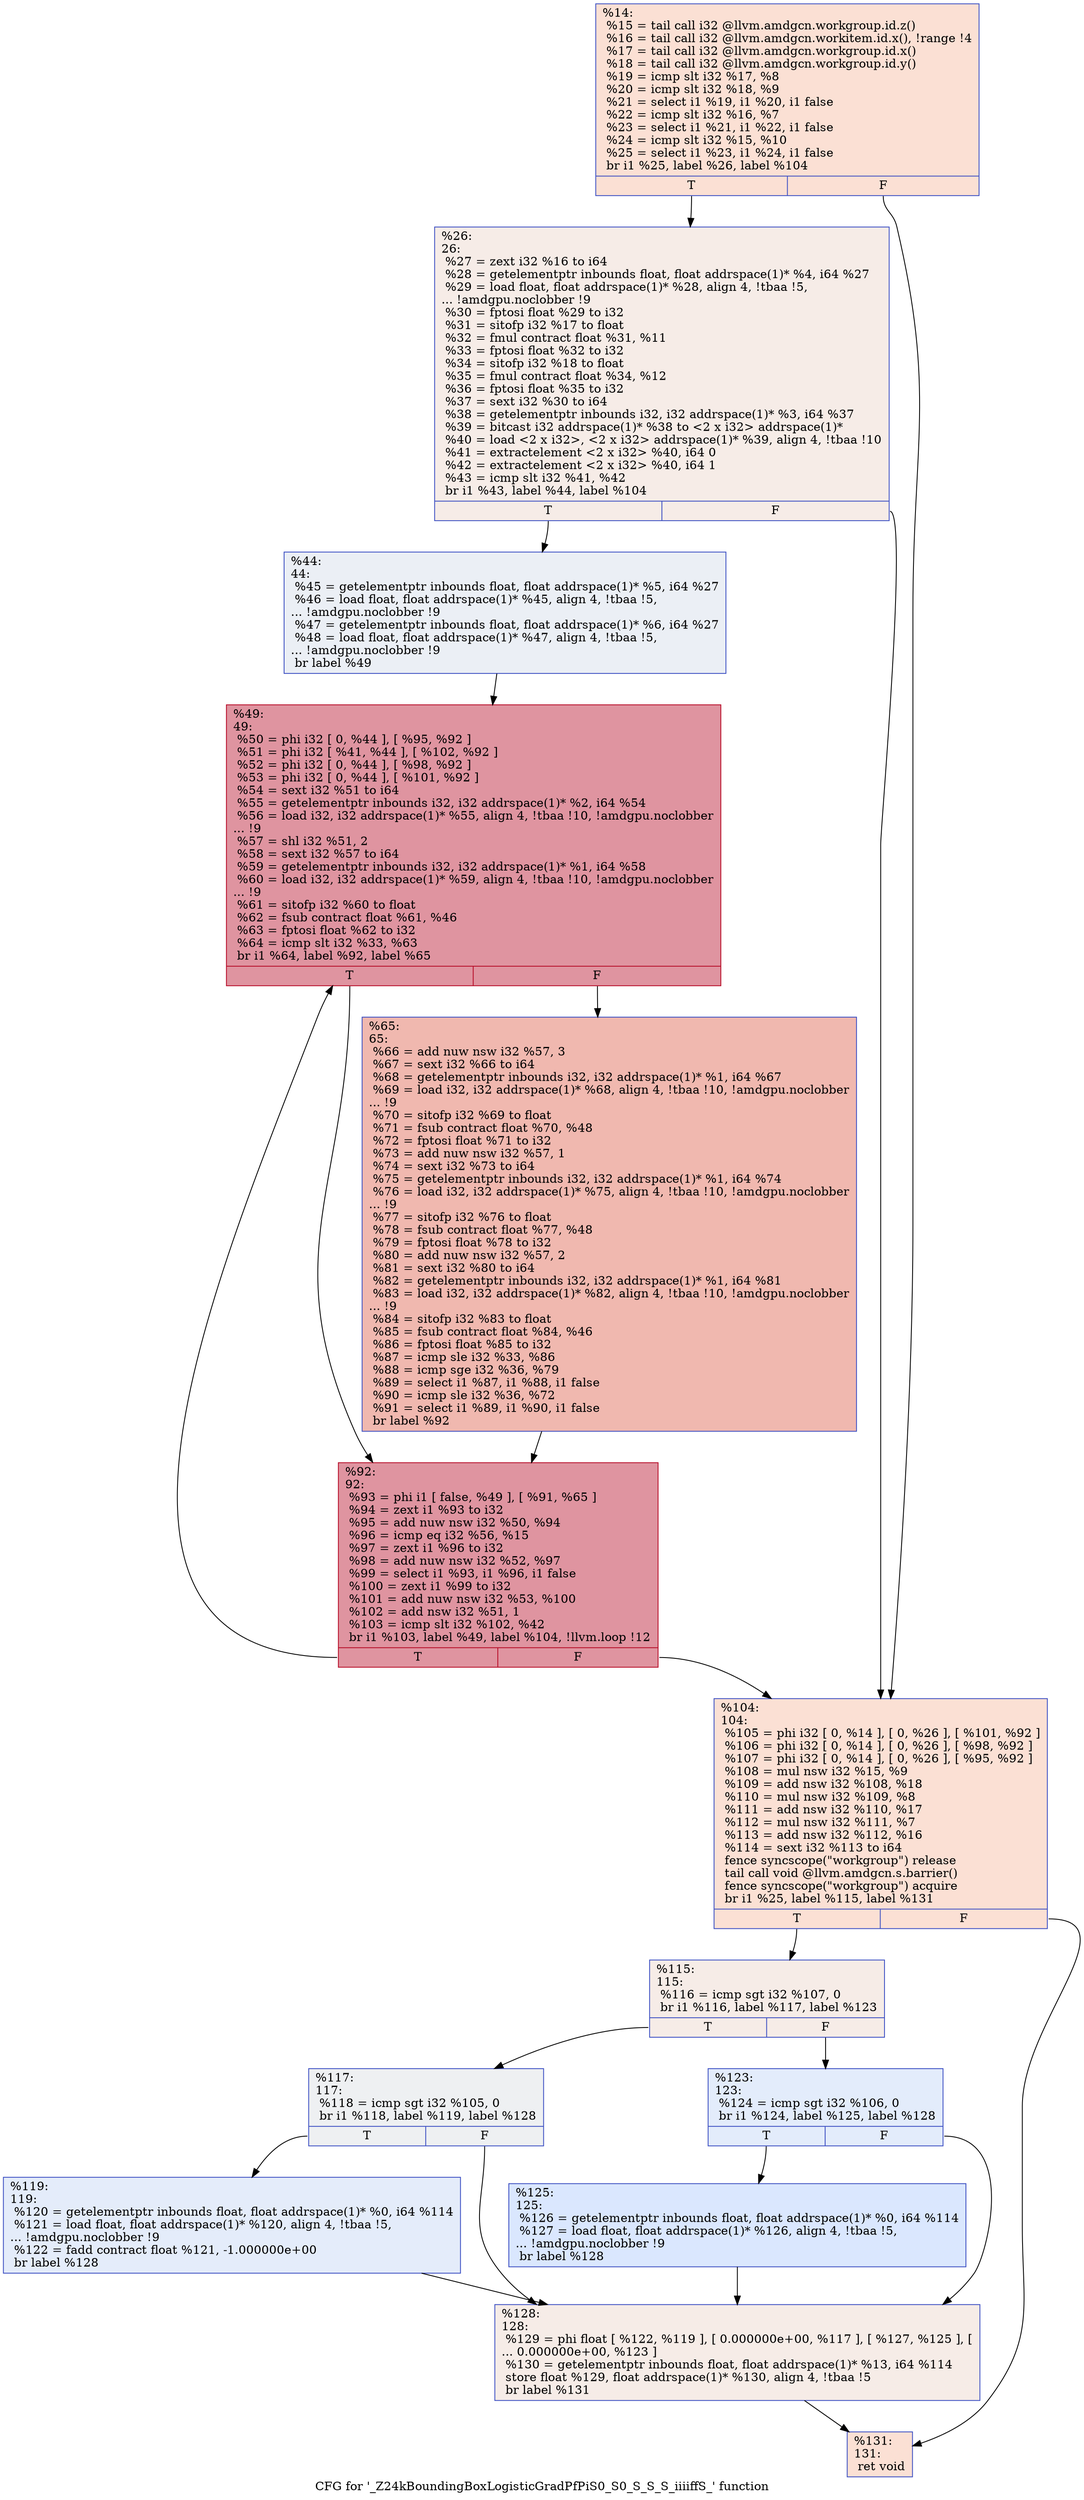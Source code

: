 digraph "CFG for '_Z24kBoundingBoxLogisticGradPfPiS0_S0_S_S_S_iiiiffS_' function" {
	label="CFG for '_Z24kBoundingBoxLogisticGradPfPiS0_S0_S_S_S_iiiiffS_' function";

	Node0x5906ca0 [shape=record,color="#3d50c3ff", style=filled, fillcolor="#f7b99e70",label="{%14:\l  %15 = tail call i32 @llvm.amdgcn.workgroup.id.z()\l  %16 = tail call i32 @llvm.amdgcn.workitem.id.x(), !range !4\l  %17 = tail call i32 @llvm.amdgcn.workgroup.id.x()\l  %18 = tail call i32 @llvm.amdgcn.workgroup.id.y()\l  %19 = icmp slt i32 %17, %8\l  %20 = icmp slt i32 %18, %9\l  %21 = select i1 %19, i1 %20, i1 false\l  %22 = icmp slt i32 %16, %7\l  %23 = select i1 %21, i1 %22, i1 false\l  %24 = icmp slt i32 %15, %10\l  %25 = select i1 %23, i1 %24, i1 false\l  br i1 %25, label %26, label %104\l|{<s0>T|<s1>F}}"];
	Node0x5906ca0:s0 -> Node0x59097a0;
	Node0x5906ca0:s1 -> Node0x5909830;
	Node0x59097a0 [shape=record,color="#3d50c3ff", style=filled, fillcolor="#ead5c970",label="{%26:\l26:                                               \l  %27 = zext i32 %16 to i64\l  %28 = getelementptr inbounds float, float addrspace(1)* %4, i64 %27\l  %29 = load float, float addrspace(1)* %28, align 4, !tbaa !5,\l... !amdgpu.noclobber !9\l  %30 = fptosi float %29 to i32\l  %31 = sitofp i32 %17 to float\l  %32 = fmul contract float %31, %11\l  %33 = fptosi float %32 to i32\l  %34 = sitofp i32 %18 to float\l  %35 = fmul contract float %34, %12\l  %36 = fptosi float %35 to i32\l  %37 = sext i32 %30 to i64\l  %38 = getelementptr inbounds i32, i32 addrspace(1)* %3, i64 %37\l  %39 = bitcast i32 addrspace(1)* %38 to \<2 x i32\> addrspace(1)*\l  %40 = load \<2 x i32\>, \<2 x i32\> addrspace(1)* %39, align 4, !tbaa !10\l  %41 = extractelement \<2 x i32\> %40, i64 0\l  %42 = extractelement \<2 x i32\> %40, i64 1\l  %43 = icmp slt i32 %41, %42\l  br i1 %43, label %44, label %104\l|{<s0>T|<s1>F}}"];
	Node0x59097a0:s0 -> Node0x590ad80;
	Node0x59097a0:s1 -> Node0x5909830;
	Node0x590ad80 [shape=record,color="#3d50c3ff", style=filled, fillcolor="#d1dae970",label="{%44:\l44:                                               \l  %45 = getelementptr inbounds float, float addrspace(1)* %5, i64 %27\l  %46 = load float, float addrspace(1)* %45, align 4, !tbaa !5,\l... !amdgpu.noclobber !9\l  %47 = getelementptr inbounds float, float addrspace(1)* %6, i64 %27\l  %48 = load float, float addrspace(1)* %47, align 4, !tbaa !5,\l... !amdgpu.noclobber !9\l  br label %49\l}"];
	Node0x590ad80 -> Node0x590bd70;
	Node0x590bd70 [shape=record,color="#b70d28ff", style=filled, fillcolor="#b70d2870",label="{%49:\l49:                                               \l  %50 = phi i32 [ 0, %44 ], [ %95, %92 ]\l  %51 = phi i32 [ %41, %44 ], [ %102, %92 ]\l  %52 = phi i32 [ 0, %44 ], [ %98, %92 ]\l  %53 = phi i32 [ 0, %44 ], [ %101, %92 ]\l  %54 = sext i32 %51 to i64\l  %55 = getelementptr inbounds i32, i32 addrspace(1)* %2, i64 %54\l  %56 = load i32, i32 addrspace(1)* %55, align 4, !tbaa !10, !amdgpu.noclobber\l... !9\l  %57 = shl i32 %51, 2\l  %58 = sext i32 %57 to i64\l  %59 = getelementptr inbounds i32, i32 addrspace(1)* %1, i64 %58\l  %60 = load i32, i32 addrspace(1)* %59, align 4, !tbaa !10, !amdgpu.noclobber\l... !9\l  %61 = sitofp i32 %60 to float\l  %62 = fsub contract float %61, %46\l  %63 = fptosi float %62 to i32\l  %64 = icmp slt i32 %33, %63\l  br i1 %64, label %92, label %65\l|{<s0>T|<s1>F}}"];
	Node0x590bd70:s0 -> Node0x590bea0;
	Node0x590bd70:s1 -> Node0x5909f80;
	Node0x5909f80 [shape=record,color="#3d50c3ff", style=filled, fillcolor="#dc5d4a70",label="{%65:\l65:                                               \l  %66 = add nuw nsw i32 %57, 3\l  %67 = sext i32 %66 to i64\l  %68 = getelementptr inbounds i32, i32 addrspace(1)* %1, i64 %67\l  %69 = load i32, i32 addrspace(1)* %68, align 4, !tbaa !10, !amdgpu.noclobber\l... !9\l  %70 = sitofp i32 %69 to float\l  %71 = fsub contract float %70, %48\l  %72 = fptosi float %71 to i32\l  %73 = add nuw nsw i32 %57, 1\l  %74 = sext i32 %73 to i64\l  %75 = getelementptr inbounds i32, i32 addrspace(1)* %1, i64 %74\l  %76 = load i32, i32 addrspace(1)* %75, align 4, !tbaa !10, !amdgpu.noclobber\l... !9\l  %77 = sitofp i32 %76 to float\l  %78 = fsub contract float %77, %48\l  %79 = fptosi float %78 to i32\l  %80 = add nuw nsw i32 %57, 2\l  %81 = sext i32 %80 to i64\l  %82 = getelementptr inbounds i32, i32 addrspace(1)* %1, i64 %81\l  %83 = load i32, i32 addrspace(1)* %82, align 4, !tbaa !10, !amdgpu.noclobber\l... !9\l  %84 = sitofp i32 %83 to float\l  %85 = fsub contract float %84, %46\l  %86 = fptosi float %85 to i32\l  %87 = icmp sle i32 %33, %86\l  %88 = icmp sge i32 %36, %79\l  %89 = select i1 %87, i1 %88, i1 false\l  %90 = icmp sle i32 %36, %72\l  %91 = select i1 %89, i1 %90, i1 false\l  br label %92\l}"];
	Node0x5909f80 -> Node0x590bea0;
	Node0x590bea0 [shape=record,color="#b70d28ff", style=filled, fillcolor="#b70d2870",label="{%92:\l92:                                               \l  %93 = phi i1 [ false, %49 ], [ %91, %65 ]\l  %94 = zext i1 %93 to i32\l  %95 = add nuw nsw i32 %50, %94\l  %96 = icmp eq i32 %56, %15\l  %97 = zext i1 %96 to i32\l  %98 = add nuw nsw i32 %52, %97\l  %99 = select i1 %93, i1 %96, i1 false\l  %100 = zext i1 %99 to i32\l  %101 = add nuw nsw i32 %53, %100\l  %102 = add nsw i32 %51, 1\l  %103 = icmp slt i32 %102, %42\l  br i1 %103, label %49, label %104, !llvm.loop !12\l|{<s0>T|<s1>F}}"];
	Node0x590bea0:s0 -> Node0x590bd70;
	Node0x590bea0:s1 -> Node0x5909830;
	Node0x5909830 [shape=record,color="#3d50c3ff", style=filled, fillcolor="#f7b99e70",label="{%104:\l104:                                              \l  %105 = phi i32 [ 0, %14 ], [ 0, %26 ], [ %101, %92 ]\l  %106 = phi i32 [ 0, %14 ], [ 0, %26 ], [ %98, %92 ]\l  %107 = phi i32 [ 0, %14 ], [ 0, %26 ], [ %95, %92 ]\l  %108 = mul nsw i32 %15, %9\l  %109 = add nsw i32 %108, %18\l  %110 = mul nsw i32 %109, %8\l  %111 = add nsw i32 %110, %17\l  %112 = mul nsw i32 %111, %7\l  %113 = add nsw i32 %112, %16\l  %114 = sext i32 %113 to i64\l  fence syncscope(\"workgroup\") release\l  tail call void @llvm.amdgcn.s.barrier()\l  fence syncscope(\"workgroup\") acquire\l  br i1 %25, label %115, label %131\l|{<s0>T|<s1>F}}"];
	Node0x5909830:s0 -> Node0x590f1b0;
	Node0x5909830:s1 -> Node0x590f200;
	Node0x590f1b0 [shape=record,color="#3d50c3ff", style=filled, fillcolor="#ead5c970",label="{%115:\l115:                                              \l  %116 = icmp sgt i32 %107, 0\l  br i1 %116, label %117, label %123\l|{<s0>T|<s1>F}}"];
	Node0x590f1b0:s0 -> Node0x590f390;
	Node0x590f1b0:s1 -> Node0x590f3e0;
	Node0x590f390 [shape=record,color="#3d50c3ff", style=filled, fillcolor="#d9dce170",label="{%117:\l117:                                              \l  %118 = icmp sgt i32 %105, 0\l  br i1 %118, label %119, label %128\l|{<s0>T|<s1>F}}"];
	Node0x590f390:s0 -> Node0x590f570;
	Node0x590f390:s1 -> Node0x590f5c0;
	Node0x590f570 [shape=record,color="#3d50c3ff", style=filled, fillcolor="#c1d4f470",label="{%119:\l119:                                              \l  %120 = getelementptr inbounds float, float addrspace(1)* %0, i64 %114\l  %121 = load float, float addrspace(1)* %120, align 4, !tbaa !5,\l... !amdgpu.noclobber !9\l  %122 = fadd contract float %121, -1.000000e+00\l  br label %128\l}"];
	Node0x590f570 -> Node0x590f5c0;
	Node0x590f3e0 [shape=record,color="#3d50c3ff", style=filled, fillcolor="#bfd3f670",label="{%123:\l123:                                              \l  %124 = icmp sgt i32 %106, 0\l  br i1 %124, label %125, label %128\l|{<s0>T|<s1>F}}"];
	Node0x590f3e0:s0 -> Node0x5910430;
	Node0x590f3e0:s1 -> Node0x590f5c0;
	Node0x5910430 [shape=record,color="#3d50c3ff", style=filled, fillcolor="#abc8fd70",label="{%125:\l125:                                              \l  %126 = getelementptr inbounds float, float addrspace(1)* %0, i64 %114\l  %127 = load float, float addrspace(1)* %126, align 4, !tbaa !5,\l... !amdgpu.noclobber !9\l  br label %128\l}"];
	Node0x5910430 -> Node0x590f5c0;
	Node0x590f5c0 [shape=record,color="#3d50c3ff", style=filled, fillcolor="#ead5c970",label="{%128:\l128:                                              \l  %129 = phi float [ %122, %119 ], [ 0.000000e+00, %117 ], [ %127, %125 ], [\l... 0.000000e+00, %123 ]\l  %130 = getelementptr inbounds float, float addrspace(1)* %13, i64 %114\l  store float %129, float addrspace(1)* %130, align 4, !tbaa !5\l  br label %131\l}"];
	Node0x590f5c0 -> Node0x590f200;
	Node0x590f200 [shape=record,color="#3d50c3ff", style=filled, fillcolor="#f7b99e70",label="{%131:\l131:                                              \l  ret void\l}"];
}
